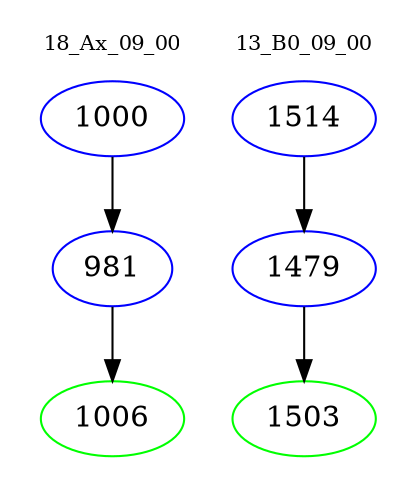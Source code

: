 digraph{
subgraph cluster_0 {
color = white
label = "18_Ax_09_00";
fontsize=10;
T0_1000 [label="1000", color="blue"]
T0_1000 -> T0_981 [color="black"]
T0_981 [label="981", color="blue"]
T0_981 -> T0_1006 [color="black"]
T0_1006 [label="1006", color="green"]
}
subgraph cluster_1 {
color = white
label = "13_B0_09_00";
fontsize=10;
T1_1514 [label="1514", color="blue"]
T1_1514 -> T1_1479 [color="black"]
T1_1479 [label="1479", color="blue"]
T1_1479 -> T1_1503 [color="black"]
T1_1503 [label="1503", color="green"]
}
}
